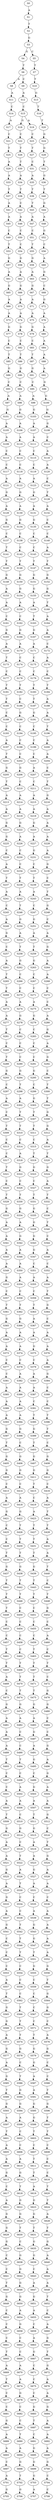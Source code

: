 strict digraph  {
	S0 -> S1 [ label = A ];
	S1 -> S2 [ label = T ];
	S2 -> S3 [ label = G ];
	S3 -> S4 [ label = G ];
	S3 -> S5 [ label = C ];
	S4 -> S6 [ label = T ];
	S5 -> S7 [ label = T ];
	S6 -> S8 [ label = A ];
	S6 -> S9 [ label = C ];
	S7 -> S10 [ label = T ];
	S8 -> S11 [ label = A ];
	S9 -> S12 [ label = A ];
	S10 -> S13 [ label = G ];
	S11 -> S14 [ label = C ];
	S12 -> S15 [ label = C ];
	S13 -> S16 [ label = T ];
	S14 -> S17 [ label = A ];
	S15 -> S18 [ label = G ];
	S15 -> S19 [ label = A ];
	S16 -> S20 [ label = T ];
	S17 -> S21 [ label = C ];
	S18 -> S22 [ label = C ];
	S19 -> S23 [ label = C ];
	S20 -> S24 [ label = G ];
	S21 -> S25 [ label = T ];
	S22 -> S26 [ label = T ];
	S23 -> S27 [ label = T ];
	S24 -> S28 [ label = G ];
	S25 -> S29 [ label = A ];
	S26 -> S30 [ label = T ];
	S27 -> S31 [ label = C ];
	S28 -> S32 [ label = T ];
	S29 -> S33 [ label = A ];
	S30 -> S34 [ label = A ];
	S31 -> S35 [ label = A ];
	S32 -> S36 [ label = G ];
	S33 -> S37 [ label = T ];
	S34 -> S38 [ label = T ];
	S35 -> S39 [ label = T ];
	S36 -> S40 [ label = T ];
	S37 -> S41 [ label = A ];
	S38 -> S42 [ label = C ];
	S39 -> S43 [ label = T ];
	S40 -> S44 [ label = G ];
	S41 -> S45 [ label = A ];
	S42 -> S46 [ label = A ];
	S43 -> S47 [ label = A ];
	S44 -> S48 [ label = A ];
	S45 -> S49 [ label = C ];
	S46 -> S50 [ label = C ];
	S47 -> S51 [ label = C ];
	S48 -> S52 [ label = G ];
	S49 -> S53 [ label = T ];
	S50 -> S54 [ label = C ];
	S51 -> S55 [ label = T ];
	S52 -> S56 [ label = C ];
	S53 -> S57 [ label = G ];
	S54 -> S58 [ label = G ];
	S55 -> S59 [ label = G ];
	S56 -> S60 [ label = A ];
	S57 -> S61 [ label = A ];
	S58 -> S62 [ label = A ];
	S59 -> S63 [ label = A ];
	S60 -> S64 [ label = G ];
	S61 -> S65 [ label = G ];
	S62 -> S66 [ label = G ];
	S63 -> S67 [ label = G ];
	S64 -> S68 [ label = C ];
	S65 -> S69 [ label = A ];
	S66 -> S70 [ label = A ];
	S67 -> S71 [ label = A ];
	S68 -> S72 [ label = G ];
	S69 -> S73 [ label = A ];
	S70 -> S74 [ label = A ];
	S71 -> S75 [ label = A ];
	S72 -> S76 [ label = A ];
	S73 -> S77 [ label = G ];
	S74 -> S78 [ label = G ];
	S75 -> S79 [ label = G ];
	S76 -> S80 [ label = A ];
	S77 -> S81 [ label = C ];
	S78 -> S82 [ label = C ];
	S79 -> S83 [ label = C ];
	S80 -> S84 [ label = A ];
	S81 -> S85 [ label = T ];
	S82 -> S86 [ label = T ];
	S83 -> S87 [ label = T ];
	S84 -> S88 [ label = A ];
	S85 -> S89 [ label = G ];
	S86 -> S90 [ label = G ];
	S87 -> S91 [ label = G ];
	S88 -> S92 [ label = A ];
	S89 -> S93 [ label = C ];
	S90 -> S94 [ label = C ];
	S91 -> S95 [ label = C ];
	S92 -> S96 [ label = G ];
	S93 -> S97 [ label = A ];
	S94 -> S98 [ label = A ];
	S95 -> S99 [ label = A ];
	S96 -> S100 [ label = G ];
	S97 -> S101 [ label = G ];
	S98 -> S102 [ label = G ];
	S99 -> S103 [ label = G ];
	S100 -> S104 [ label = G ];
	S101 -> S105 [ label = A ];
	S102 -> S106 [ label = A ];
	S103 -> S107 [ label = A ];
	S104 -> S108 [ label = G ];
	S105 -> S109 [ label = A ];
	S106 -> S110 [ label = A ];
	S107 -> S111 [ label = A ];
	S108 -> S112 [ label = C ];
	S109 -> S113 [ label = C ];
	S110 -> S114 [ label = C ];
	S111 -> S115 [ label = C ];
	S112 -> S116 [ label = A ];
	S113 -> S117 [ label = C ];
	S114 -> S118 [ label = C ];
	S115 -> S119 [ label = C ];
	S116 -> S120 [ label = A ];
	S117 -> S121 [ label = A ];
	S118 -> S122 [ label = A ];
	S119 -> S123 [ label = A ];
	S120 -> S124 [ label = C ];
	S121 -> S125 [ label = G ];
	S122 -> S126 [ label = G ];
	S123 -> S127 [ label = G ];
	S124 -> S128 [ label = T ];
	S125 -> S129 [ label = A ];
	S126 -> S130 [ label = A ];
	S127 -> S131 [ label = A ];
	S128 -> S132 [ label = A ];
	S129 -> S133 [ label = G ];
	S130 -> S134 [ label = G ];
	S131 -> S135 [ label = G ];
	S132 -> S136 [ label = C ];
	S133 -> S137 [ label = C ];
	S134 -> S138 [ label = C ];
	S135 -> S139 [ label = C ];
	S136 -> S140 [ label = C ];
	S137 -> S141 [ label = T ];
	S138 -> S142 [ label = C ];
	S139 -> S143 [ label = C ];
	S140 -> S144 [ label = A ];
	S141 -> S145 [ label = T ];
	S142 -> S146 [ label = T ];
	S143 -> S147 [ label = T ];
	S144 -> S148 [ label = T ];
	S145 -> S149 [ label = G ];
	S146 -> S150 [ label = G ];
	S147 -> S151 [ label = G ];
	S148 -> S152 [ label = G ];
	S149 -> S153 [ label = A ];
	S150 -> S154 [ label = G ];
	S151 -> S155 [ label = G ];
	S152 -> S156 [ label = G ];
	S153 -> S157 [ label = A ];
	S154 -> S158 [ label = A ];
	S155 -> S159 [ label = A ];
	S156 -> S160 [ label = T ];
	S157 -> S161 [ label = C ];
	S158 -> S162 [ label = C ];
	S159 -> S163 [ label = T ];
	S160 -> S164 [ label = A ];
	S161 -> S165 [ label = G ];
	S162 -> S166 [ label = G ];
	S163 -> S167 [ label = G ];
	S164 -> S168 [ label = A ];
	S165 -> S169 [ label = A ];
	S166 -> S170 [ label = A ];
	S167 -> S171 [ label = A ];
	S168 -> S172 [ label = C ];
	S169 -> S173 [ label = T ];
	S170 -> S174 [ label = C ];
	S171 -> S175 [ label = C ];
	S172 -> S176 [ label = A ];
	S173 -> S177 [ label = C ];
	S174 -> S178 [ label = C ];
	S175 -> S179 [ label = C ];
	S176 -> S180 [ label = C ];
	S177 -> S181 [ label = T ];
	S178 -> S182 [ label = T ];
	S179 -> S183 [ label = T ];
	S180 -> S184 [ label = T ];
	S181 -> S185 [ label = T ];
	S182 -> S186 [ label = C ];
	S183 -> S187 [ label = T ];
	S184 -> S188 [ label = A ];
	S185 -> S189 [ label = C ];
	S186 -> S190 [ label = G ];
	S187 -> S191 [ label = G ];
	S188 -> S192 [ label = A ];
	S189 -> S193 [ label = C ];
	S190 -> S194 [ label = C ];
	S191 -> S195 [ label = C ];
	S192 -> S196 [ label = T ];
	S193 -> S197 [ label = A ];
	S194 -> S198 [ label = C ];
	S195 -> S199 [ label = C ];
	S196 -> S200 [ label = A ];
	S197 -> S201 [ label = T ];
	S198 -> S202 [ label = C ];
	S199 -> S203 [ label = C ];
	S200 -> S204 [ label = A ];
	S201 -> S205 [ label = G ];
	S202 -> S206 [ label = G ];
	S203 -> S207 [ label = A ];
	S204 -> S208 [ label = C ];
	S205 -> S209 [ label = T ];
	S206 -> S210 [ label = C ];
	S207 -> S211 [ label = C ];
	S208 -> S212 [ label = T ];
	S209 -> S213 [ label = A ];
	S210 -> S214 [ label = A ];
	S211 -> S215 [ label = A ];
	S212 -> S216 [ label = G ];
	S213 -> S217 [ label = A ];
	S214 -> S218 [ label = A ];
	S215 -> S219 [ label = A ];
	S216 -> S220 [ label = A ];
	S217 -> S221 [ label = G ];
	S218 -> S222 [ label = G ];
	S219 -> S223 [ label = G ];
	S220 -> S224 [ label = A ];
	S221 -> S225 [ label = G ];
	S222 -> S226 [ label = A ];
	S223 -> S227 [ label = A ];
	S224 -> S228 [ label = A ];
	S225 -> S229 [ label = C ];
	S226 -> S230 [ label = C ];
	S227 -> S231 [ label = G ];
	S228 -> S232 [ label = A ];
	S229 -> S233 [ label = A ];
	S230 -> S234 [ label = C ];
	S231 -> S235 [ label = C ];
	S232 -> S236 [ label = G ];
	S233 -> S237 [ label = T ];
	S234 -> S238 [ label = T ];
	S235 -> S239 [ label = T ];
	S236 -> S240 [ label = C ];
	S237 -> S241 [ label = A ];
	S238 -> S242 [ label = A ];
	S239 -> S243 [ label = A ];
	S240 -> S244 [ label = T ];
	S241 -> S245 [ label = C ];
	S242 -> S246 [ label = T ];
	S243 -> S247 [ label = C ];
	S244 -> S248 [ label = G ];
	S245 -> S249 [ label = A ];
	S246 -> S250 [ label = G ];
	S247 -> S251 [ label = G ];
	S248 -> S252 [ label = C ];
	S249 -> S253 [ label = G ];
	S250 -> S254 [ label = A ];
	S251 -> S255 [ label = A ];
	S252 -> S256 [ label = A ];
	S253 -> S257 [ label = C ];
	S254 -> S258 [ label = T ];
	S255 -> S259 [ label = T ];
	S256 -> S260 [ label = G ];
	S257 -> S261 [ label = A ];
	S258 -> S262 [ label = G ];
	S259 -> S263 [ label = G ];
	S260 -> S264 [ label = A ];
	S261 -> S265 [ label = T ];
	S262 -> S266 [ label = C ];
	S263 -> S267 [ label = C ];
	S264 -> S268 [ label = A ];
	S265 -> S269 [ label = T ];
	S266 -> S270 [ label = C ];
	S267 -> S271 [ label = C ];
	S268 -> S272 [ label = C ];
	S269 -> S273 [ label = A ];
	S270 -> S274 [ label = A ];
	S271 -> S275 [ label = A ];
	S272 -> S276 [ label = C ];
	S273 -> S277 [ label = A ];
	S274 -> S278 [ label = G ];
	S275 -> S279 [ label = G ];
	S276 -> S280 [ label = A ];
	S277 -> S281 [ label = T ];
	S278 -> S282 [ label = C ];
	S279 -> S283 [ label = C ];
	S280 -> S284 [ label = G ];
	S281 -> S285 [ label = C ];
	S282 -> S286 [ label = C ];
	S283 -> S287 [ label = C ];
	S284 -> S288 [ label = A ];
	S285 -> S289 [ label = T ];
	S286 -> S290 [ label = C ];
	S287 -> S291 [ label = C ];
	S288 -> S292 [ label = G ];
	S289 -> S293 [ label = G ];
	S290 -> S294 [ label = G ];
	S291 -> S295 [ label = G ];
	S292 -> S296 [ label = C ];
	S293 -> S297 [ label = C ];
	S294 -> S298 [ label = T ];
	S295 -> S299 [ label = C ];
	S296 -> S300 [ label = T ];
	S297 -> S301 [ label = A ];
	S298 -> S302 [ label = A ];
	S299 -> S303 [ label = G ];
	S300 -> S304 [ label = T ];
	S301 -> S305 [ label = C ];
	S302 -> S306 [ label = T ];
	S303 -> S307 [ label = T ];
	S304 -> S308 [ label = G ];
	S305 -> S309 [ label = T ];
	S306 -> S310 [ label = T ];
	S307 -> S311 [ label = T ];
	S308 -> S312 [ label = G ];
	S309 -> S313 [ label = C ];
	S310 -> S314 [ label = C ];
	S311 -> S315 [ label = C ];
	S312 -> S316 [ label = A ];
	S313 -> S317 [ label = C ];
	S314 -> S318 [ label = A ];
	S315 -> S319 [ label = T ];
	S316 -> S320 [ label = T ];
	S317 -> S321 [ label = T ];
	S318 -> S322 [ label = G ];
	S319 -> S323 [ label = G ];
	S320 -> S324 [ label = G ];
	S321 -> S325 [ label = C ];
	S322 -> S326 [ label = C ];
	S323 -> S327 [ label = C ];
	S324 -> S328 [ label = A ];
	S325 -> S329 [ label = T ];
	S326 -> S330 [ label = T ];
	S327 -> S331 [ label = T ];
	S328 -> S332 [ label = T ];
	S329 -> S333 [ label = G ];
	S330 -> S334 [ label = G ];
	S331 -> S335 [ label = G ];
	S332 -> S336 [ label = C ];
	S333 -> S337 [ label = A ];
	S334 -> S338 [ label = A ];
	S335 -> S339 [ label = G ];
	S336 -> S340 [ label = T ];
	S337 -> S341 [ label = A ];
	S338 -> S342 [ label = G ];
	S339 -> S343 [ label = G ];
	S340 -> S344 [ label = C ];
	S341 -> S345 [ label = A ];
	S342 -> S346 [ label = A ];
	S343 -> S347 [ label = G ];
	S344 -> S348 [ label = A ];
	S345 -> S349 [ label = A ];
	S346 -> S350 [ label = A ];
	S347 -> S351 [ label = C ];
	S348 -> S352 [ label = C ];
	S349 -> S353 [ label = G ];
	S350 -> S354 [ label = A ];
	S351 -> S355 [ label = A ];
	S352 -> S356 [ label = A ];
	S353 -> S357 [ label = C ];
	S354 -> S358 [ label = C ];
	S355 -> S359 [ label = C ];
	S356 -> S360 [ label = T ];
	S357 -> S361 [ label = T ];
	S358 -> S362 [ label = T ];
	S359 -> S363 [ label = T ];
	S360 -> S364 [ label = G ];
	S361 -> S365 [ label = G ];
	S362 -> S366 [ label = G ];
	S363 -> S367 [ label = A ];
	S364 -> S368 [ label = C ];
	S365 -> S369 [ label = A ];
	S366 -> S370 [ label = A ];
	S367 -> S371 [ label = A ];
	S368 -> S372 [ label = A ];
	S369 -> S373 [ label = A ];
	S370 -> S374 [ label = A ];
	S371 -> S375 [ label = G ];
	S372 -> S376 [ label = A ];
	S373 -> S377 [ label = C ];
	S374 -> S378 [ label = C ];
	S375 -> S379 [ label = C ];
	S376 -> S380 [ label = A ];
	S377 -> S381 [ label = C ];
	S378 -> S382 [ label = A ];
	S379 -> S383 [ label = A ];
	S380 -> S384 [ label = G ];
	S381 -> S385 [ label = A ];
	S382 -> S386 [ label = A ];
	S383 -> S387 [ label = A ];
	S384 -> S388 [ label = C ];
	S385 -> S389 [ label = A ];
	S386 -> S390 [ label = A ];
	S387 -> S391 [ label = C ];
	S388 -> S392 [ label = C ];
	S389 -> S393 [ label = A ];
	S390 -> S394 [ label = A ];
	S391 -> S395 [ label = T ];
	S392 -> S396 [ label = T ];
	S393 -> S397 [ label = G ];
	S394 -> S398 [ label = G ];
	S395 -> S399 [ label = G ];
	S396 -> S400 [ label = T ];
	S397 -> S401 [ label = T ];
	S398 -> S402 [ label = C ];
	S399 -> S403 [ label = T ];
	S400 -> S404 [ label = C ];
	S401 -> S405 [ label = G ];
	S402 -> S406 [ label = G ];
	S403 -> S407 [ label = G ];
	S404 -> S408 [ label = G ];
	S405 -> S409 [ label = G ];
	S406 -> S410 [ label = G ];
	S407 -> S411 [ label = G ];
	S408 -> S412 [ label = G ];
	S409 -> S413 [ label = C ];
	S410 -> S414 [ label = C ];
	S411 -> S415 [ label = T ];
	S412 -> S416 [ label = C ];
	S413 -> S417 [ label = A ];
	S414 -> S418 [ label = A ];
	S415 -> S419 [ label = C ];
	S416 -> S420 [ label = A ];
	S417 -> S421 [ label = G ];
	S418 -> S422 [ label = G ];
	S419 -> S423 [ label = A ];
	S420 -> S424 [ label = T ];
	S421 -> S425 [ label = C ];
	S422 -> S426 [ label = T ];
	S423 -> S427 [ label = T ];
	S424 -> S428 [ label = T ];
	S425 -> S429 [ label = C ];
	S426 -> S430 [ label = T ];
	S427 -> S431 [ label = T ];
	S428 -> S432 [ label = A ];
	S429 -> S433 [ label = T ];
	S430 -> S434 [ label = T ];
	S431 -> S435 [ label = T ];
	S432 -> S436 [ label = A ];
	S433 -> S437 [ label = G ];
	S434 -> S438 [ label = G ];
	S435 -> S439 [ label = G ];
	S436 -> S440 [ label = T ];
	S437 -> S441 [ label = T ];
	S438 -> S442 [ label = T ];
	S439 -> S443 [ label = T ];
	S440 -> S444 [ label = C ];
	S441 -> S445 [ label = T ];
	S442 -> S446 [ label = T ];
	S443 -> S447 [ label = T ];
	S444 -> S448 [ label = T ];
	S445 -> S449 [ label = T ];
	S446 -> S450 [ label = C ];
	S447 -> S451 [ label = C ];
	S448 -> S452 [ label = G ];
	S449 -> S453 [ label = C ];
	S450 -> S454 [ label = C ];
	S451 -> S455 [ label = C ];
	S452 -> S456 [ label = C ];
	S453 -> S457 [ label = C ];
	S454 -> S458 [ label = C ];
	S455 -> S459 [ label = C ];
	S456 -> S460 [ label = A ];
	S457 -> S461 [ label = T ];
	S458 -> S462 [ label = C ];
	S459 -> S463 [ label = T ];
	S460 -> S464 [ label = C ];
	S461 -> S465 [ label = T ];
	S462 -> S466 [ label = T ];
	S463 -> S467 [ label = T ];
	S464 -> S468 [ label = T ];
	S465 -> S469 [ label = A ];
	S466 -> S470 [ label = T ];
	S467 -> S471 [ label = T ];
	S468 -> S472 [ label = C ];
	S469 -> S473 [ label = C ];
	S470 -> S474 [ label = T ];
	S471 -> S475 [ label = T ];
	S472 -> S476 [ label = G ];
	S473 -> S477 [ label = G ];
	S474 -> S478 [ label = G ];
	S475 -> S479 [ label = G ];
	S476 -> S480 [ label = G ];
	S477 -> S481 [ label = A ];
	S478 -> S482 [ label = A ];
	S479 -> S483 [ label = A ];
	S480 -> S484 [ label = C ];
	S481 -> S485 [ label = A ];
	S482 -> S486 [ label = C ];
	S483 -> S487 [ label = G ];
	S484 -> S488 [ label = C ];
	S485 -> S489 [ label = A ];
	S486 -> S490 [ label = C ];
	S487 -> S491 [ label = A ];
	S488 -> S492 [ label = G ];
	S489 -> S493 [ label = T ];
	S490 -> S494 [ label = T ];
	S491 -> S495 [ label = G ];
	S492 -> S496 [ label = A ];
	S493 -> S497 [ label = C ];
	S494 -> S498 [ label = C ];
	S495 -> S499 [ label = C ];
	S496 -> S500 [ label = G ];
	S497 -> S501 [ label = C ];
	S498 -> S502 [ label = A ];
	S499 -> S503 [ label = G ];
	S500 -> S504 [ label = A ];
	S501 -> S505 [ label = A ];
	S502 -> S506 [ label = A ];
	S503 -> S507 [ label = A ];
	S504 -> S508 [ label = A ];
	S505 -> S509 [ label = T ];
	S506 -> S510 [ label = C ];
	S507 -> S511 [ label = T ];
	S508 -> S512 [ label = G ];
	S509 -> S513 [ label = G ];
	S510 -> S514 [ label = G ];
	S511 -> S515 [ label = G ];
	S512 -> S516 [ label = C ];
	S513 -> S517 [ label = A ];
	S514 -> S518 [ label = C ];
	S515 -> S519 [ label = A ];
	S516 -> S520 [ label = T ];
	S517 -> S521 [ label = A ];
	S518 -> S522 [ label = T ];
	S519 -> S523 [ label = A ];
	S520 -> S524 [ label = G ];
	S521 -> S525 [ label = G ];
	S522 -> S526 [ label = A ];
	S523 -> S527 [ label = G ];
	S524 -> S528 [ label = A ];
	S525 -> S529 [ label = A ];
	S526 -> S530 [ label = T ];
	S527 -> S531 [ label = A ];
	S528 -> S532 [ label = A ];
	S529 -> S533 [ label = G ];
	S530 -> S534 [ label = C ];
	S531 -> S535 [ label = C ];
	S532 -> S536 [ label = C ];
	S533 -> S537 [ label = A ];
	S534 -> S538 [ label = C ];
	S535 -> S539 [ label = A ];
	S536 -> S540 [ label = A ];
	S537 -> S541 [ label = G ];
	S538 -> S542 [ label = T ];
	S539 -> S543 [ label = G ];
	S540 -> S544 [ label = A ];
	S541 -> S545 [ label = C ];
	S542 -> S546 [ label = T ];
	S543 -> S547 [ label = G ];
	S544 -> S548 [ label = A ];
	S545 -> S549 [ label = C ];
	S546 -> S550 [ label = T ];
	S547 -> S551 [ label = T ];
	S548 -> S552 [ label = A ];
	S549 -> S553 [ label = C ];
	S550 -> S554 [ label = C ];
	S551 -> S555 [ label = G ];
	S552 -> S556 [ label = G ];
	S553 -> S557 [ label = A ];
	S554 -> S558 [ label = C ];
	S555 -> S559 [ label = C ];
	S556 -> S560 [ label = T ];
	S557 -> S561 [ label = T ];
	S558 -> S562 [ label = C ];
	S559 -> S563 [ label = C ];
	S560 -> S564 [ label = G ];
	S561 -> S565 [ label = G ];
	S562 -> S566 [ label = T ];
	S563 -> S567 [ label = C ];
	S564 -> S568 [ label = G ];
	S565 -> S569 [ label = G ];
	S566 -> S570 [ label = T ];
	S567 -> S571 [ label = C ];
	S568 -> S572 [ label = C ];
	S569 -> S573 [ label = A ];
	S570 -> S574 [ label = T ];
	S571 -> S575 [ label = T ];
	S572 -> S576 [ label = A ];
	S573 -> S577 [ label = G ];
	S574 -> S578 [ label = G ];
	S575 -> S579 [ label = G ];
	S576 -> S580 [ label = G ];
	S577 -> S581 [ label = A ];
	S578 -> S582 [ label = C ];
	S579 -> S583 [ label = G ];
	S580 -> S584 [ label = C ];
	S581 -> S585 [ label = G ];
	S582 -> S586 [ label = T ];
	S583 -> S587 [ label = A ];
	S584 -> S588 [ label = C ];
	S585 -> S589 [ label = T ];
	S586 -> S590 [ label = G ];
	S587 -> S591 [ label = A ];
	S588 -> S592 [ label = T ];
	S589 -> S593 [ label = G ];
	S590 -> S594 [ label = G ];
	S591 -> S595 [ label = G ];
	S592 -> S596 [ label = G ];
	S593 -> S597 [ label = A ];
	S594 -> S598 [ label = A ];
	S595 -> S599 [ label = G ];
	S596 -> S600 [ label = T ];
	S597 -> S601 [ label = T ];
	S598 -> S602 [ label = C ];
	S599 -> S603 [ label = T ];
	S600 -> S604 [ label = T ];
	S601 -> S605 [ label = A ];
	S602 -> S606 [ label = C ];
	S603 -> S607 [ label = C ];
	S604 -> S608 [ label = C ];
	S605 -> S609 [ label = A ];
	S606 -> S610 [ label = A ];
	S607 -> S611 [ label = T ];
	S608 -> S612 [ label = C ];
	S609 -> S613 [ label = G ];
	S610 -> S614 [ label = G ];
	S611 -> S615 [ label = T ];
	S612 -> S616 [ label = C ];
	S613 -> S617 [ label = C ];
	S614 -> S618 [ label = T ];
	S615 -> S619 [ label = A ];
	S616 -> S620 [ label = T ];
	S617 -> S621 [ label = A ];
	S618 -> S622 [ label = G ];
	S619 -> S623 [ label = G ];
	S620 -> S624 [ label = T ];
	S621 -> S625 [ label = G ];
	S622 -> S626 [ label = G ];
	S623 -> S627 [ label = G ];
	S624 -> S628 [ label = A ];
	S625 -> S629 [ label = G ];
	S626 -> S630 [ label = T ];
	S627 -> S631 [ label = T ];
	S628 -> S632 [ label = T ];
	S629 -> S633 [ label = G ];
	S630 -> S634 [ label = C ];
	S631 -> S635 [ label = G ];
	S632 -> S636 [ label = G ];
	S633 -> S637 [ label = C ];
	S634 -> S638 [ label = G ];
	S635 -> S639 [ label = G ];
	S636 -> S640 [ label = A ];
	S637 -> S641 [ label = C ];
	S638 -> S642 [ label = G ];
	S639 -> S643 [ label = C ];
	S640 -> S644 [ label = A ];
	S641 -> S645 [ label = T ];
	S642 -> S646 [ label = G ];
	S643 -> S647 [ label = A ];
	S644 -> S648 [ label = A ];
	S645 -> S649 [ label = G ];
	S646 -> S650 [ label = G ];
	S647 -> S651 [ label = G ];
	S648 -> S652 [ label = T ];
	S649 -> S653 [ label = C ];
	S650 -> S654 [ label = A ];
	S651 -> S655 [ label = A ];
	S652 -> S656 [ label = C ];
	S653 -> S657 [ label = C ];
	S654 -> S658 [ label = G ];
	S655 -> S659 [ label = C ];
	S656 -> S660 [ label = A ];
	S657 -> S661 [ label = C ];
	S658 -> S662 [ label = C ];
	S659 -> S663 [ label = A ];
	S660 -> S664 [ label = G ];
	S661 -> S665 [ label = T ];
	S662 -> S666 [ label = C ];
	S663 -> S667 [ label = G ];
	S664 -> S668 [ label = T ];
	S665 -> S669 [ label = A ];
	S666 -> S670 [ label = A ];
	S667 -> S671 [ label = C ];
	S668 -> S672 [ label = G ];
	S669 -> S673 [ label = T ];
	S670 -> S674 [ label = A ];
	S671 -> S675 [ label = C ];
	S672 -> S676 [ label = A ];
	S673 -> S677 [ label = C ];
	S674 -> S678 [ label = G ];
	S675 -> S679 [ label = C ];
	S676 -> S680 [ label = A ];
	S677 -> S681 [ label = C ];
	S678 -> S682 [ label = C ];
	S679 -> S683 [ label = G ];
	S680 -> S684 [ label = G ];
	S681 -> S685 [ label = G ];
	S682 -> S686 [ label = C ];
	S683 -> S687 [ label = T ];
	S684 -> S688 [ label = A ];
	S685 -> S689 [ label = A ];
	S686 -> S690 [ label = T ];
	S687 -> S691 [ label = C ];
	S688 -> S692 [ label = A ];
	S689 -> S693 [ label = A ];
	S690 -> S694 [ label = A ];
	S691 -> S695 [ label = G ];
	S692 -> S696 [ label = A ];
	S693 -> S697 [ label = C ];
	S694 -> S698 [ label = G ];
	S695 -> S699 [ label = G ];
	S696 -> S700 [ label = G ];
	S697 -> S701 [ label = A ];
	S698 -> S702 [ label = T ];
	S699 -> S703 [ label = G ];
	S700 -> S704 [ label = C ];
	S701 -> S705 [ label = G ];
	S702 -> S706 [ label = G ];
	S703 -> S707 [ label = A ];
	S704 -> S708 [ label = C ];
}
